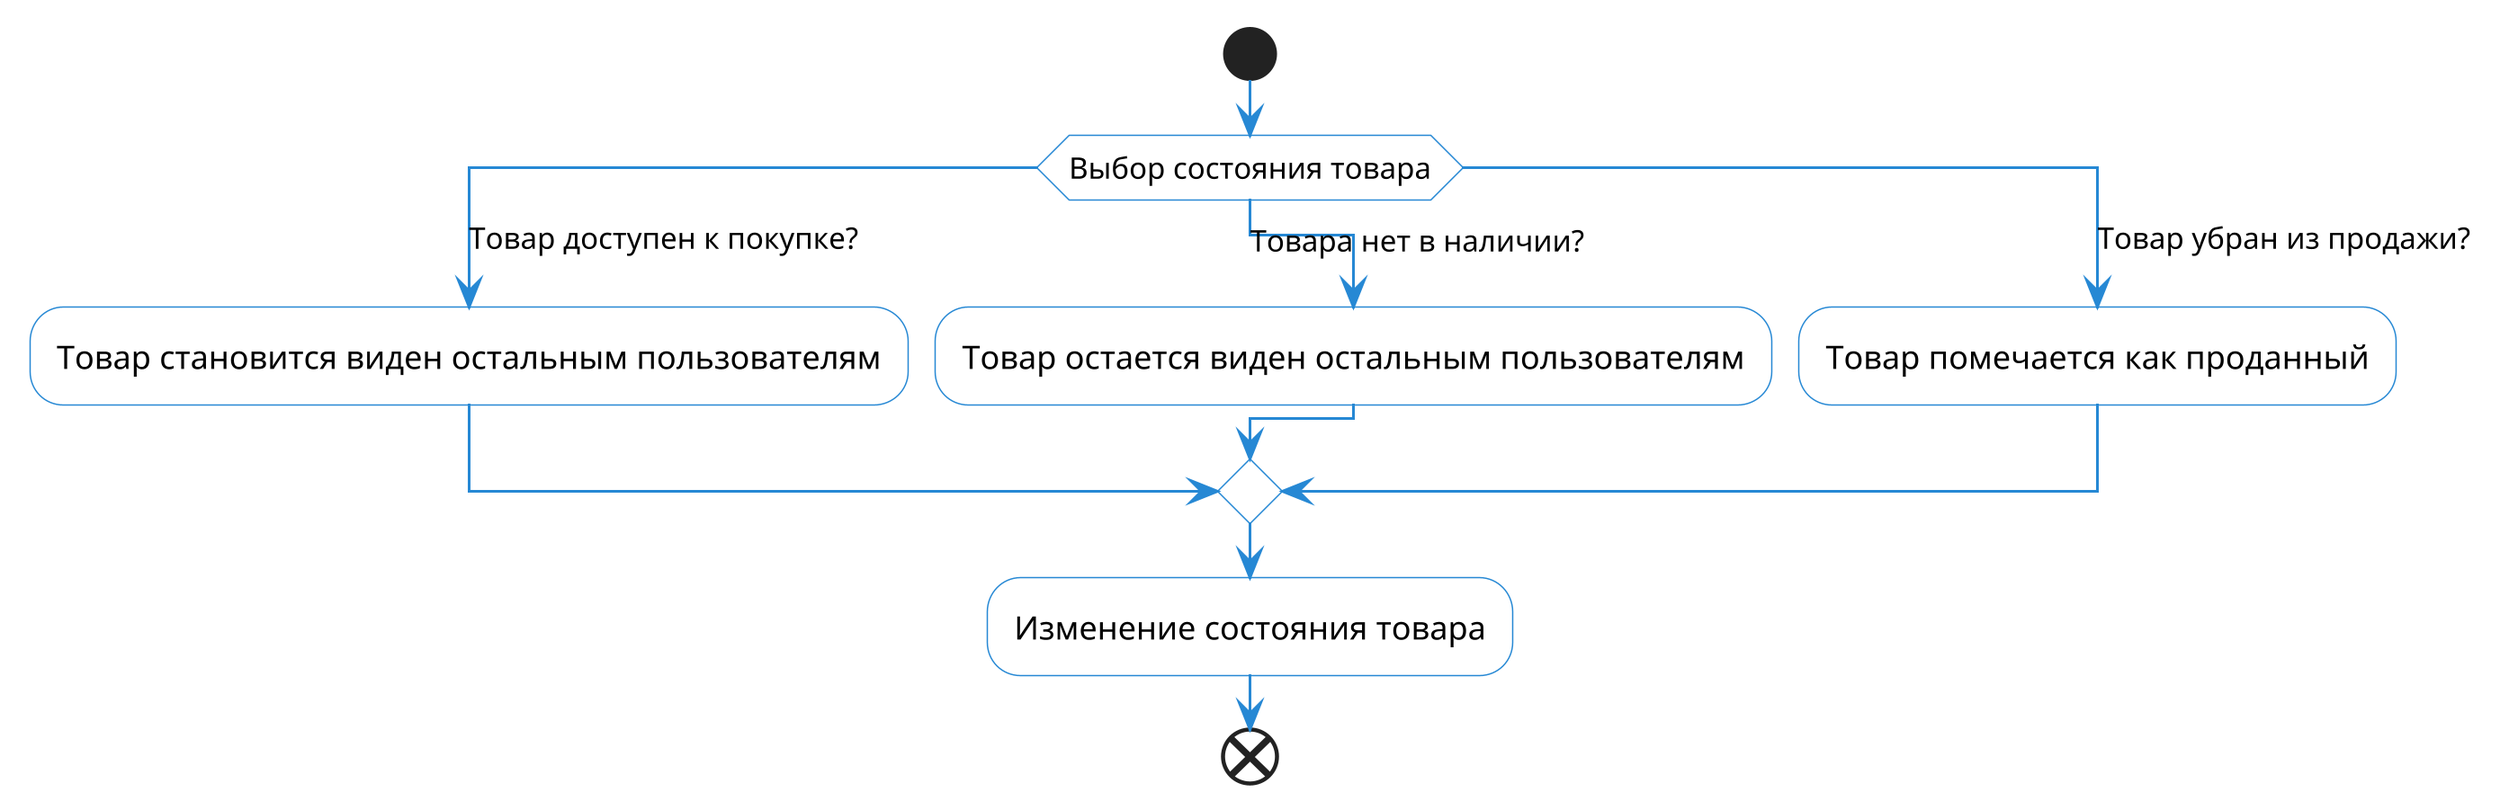 @startuml

scale 3
skinparam activity {
    BackgroundColor white
    ArrowColor #2688d4
    BorderColor #2688d4
}

start
switch (Выбор состояния товара)
case (Товар доступен к покупке?)
    :Товар становится виден остальным пользователям;
case (Товара нет в наличии?)
    :Товар остается виден остальным пользователям;
case (Товар убран из продажи?)
    :Товар помечается как проданный;
endswitch
:Изменение состояния товара;
end

@enduml
